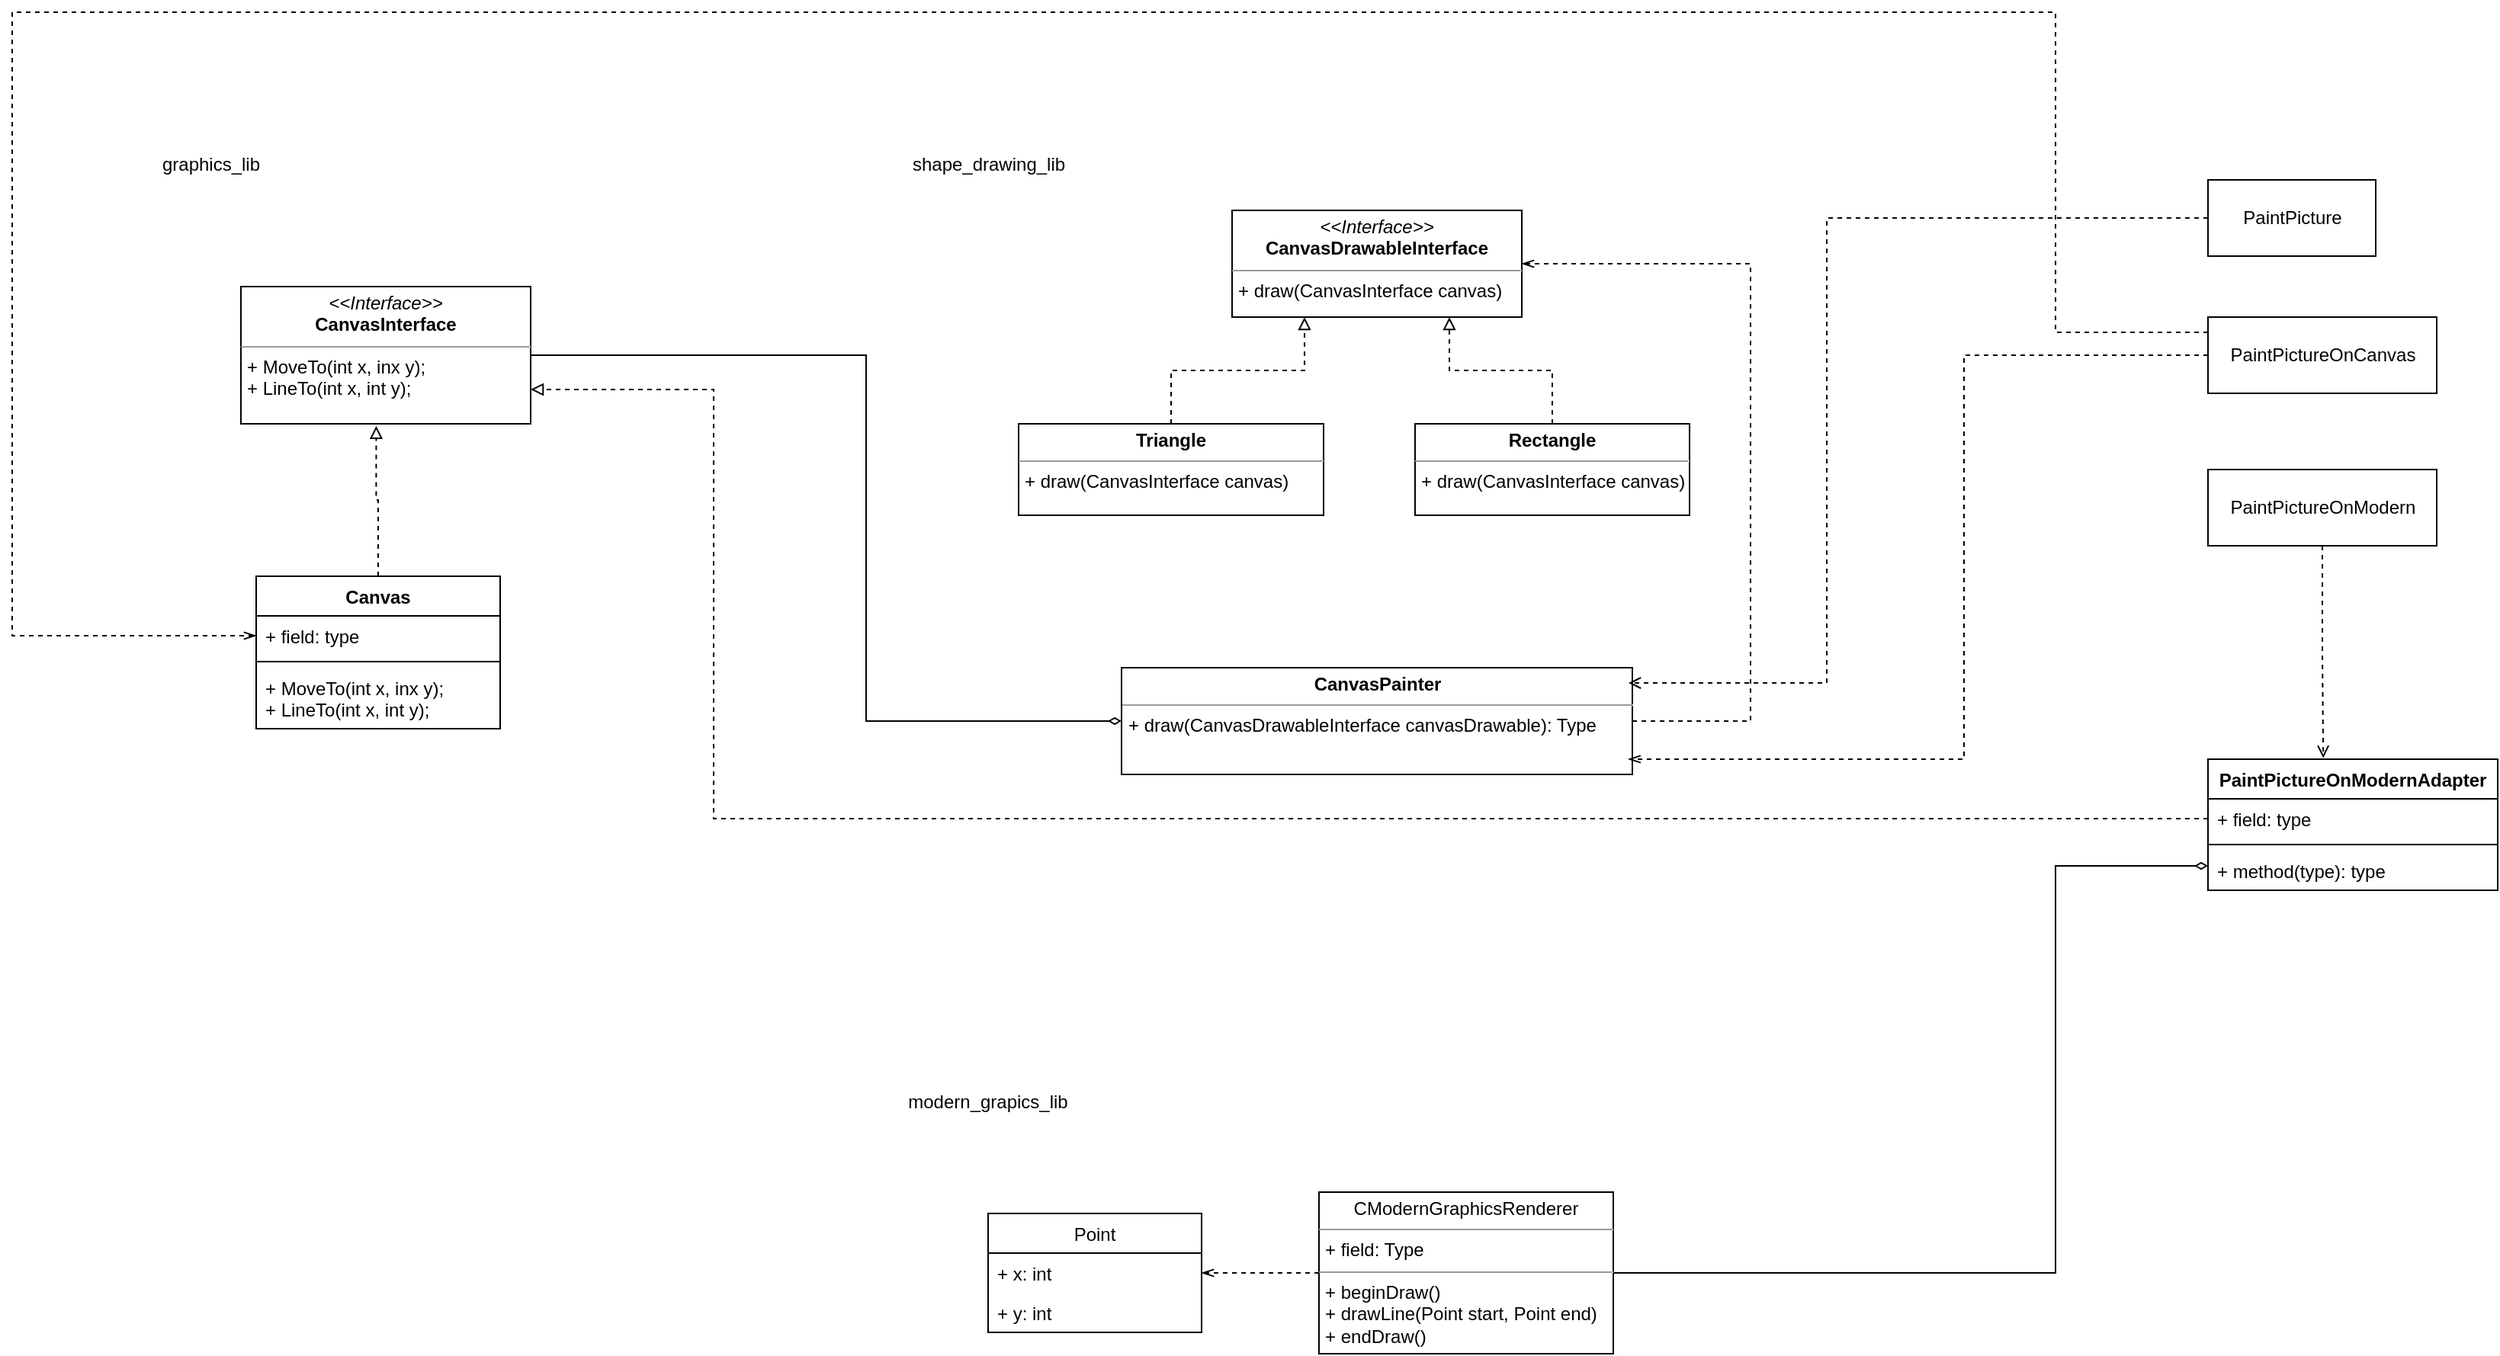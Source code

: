 <mxfile version="17.4.6" type="github">
  <diagram id="C5RBs43oDa-KdzZeNtuy" name="Page-1">
    <mxGraphModel dx="2858" dy="2303" grid="1" gridSize="10" guides="1" tooltips="1" connect="1" arrows="1" fold="1" page="1" pageScale="1" pageWidth="827" pageHeight="1169" math="0" shadow="0">
      <root>
        <mxCell id="WIyWlLk6GJQsqaUBKTNV-0" />
        <mxCell id="WIyWlLk6GJQsqaUBKTNV-1" parent="WIyWlLk6GJQsqaUBKTNV-0" />
        <mxCell id="w26-jd_fZ5yCgCjcOmdc-0" value="&lt;p style=&quot;margin: 0px ; margin-top: 4px ; text-align: center&quot;&gt;&lt;i&gt;&amp;lt;&amp;lt;Interface&amp;gt;&amp;gt;&lt;/i&gt;&lt;br&gt;&lt;b&gt;CanvasInterface&lt;/b&gt;&lt;/p&gt;&lt;hr size=&quot;1&quot;&gt;&lt;p style=&quot;margin: 0px ; margin-left: 4px&quot;&gt;+ MoveTo(int x, inx y);&lt;br&gt;+ LineTo(int x, int y);&lt;/p&gt;" style="verticalAlign=top;align=left;overflow=fill;fontSize=12;fontFamily=Helvetica;html=1;" parent="WIyWlLk6GJQsqaUBKTNV-1" vertex="1">
          <mxGeometry x="150" y="70" width="190" height="90" as="geometry" />
        </mxCell>
        <mxCell id="w26-jd_fZ5yCgCjcOmdc-5" style="edgeStyle=orthogonalEdgeStyle;rounded=0;orthogonalLoop=1;jettySize=auto;html=1;entryX=0.467;entryY=1.016;entryDx=0;entryDy=0;entryPerimeter=0;dashed=1;endArrow=block;endFill=0;" parent="WIyWlLk6GJQsqaUBKTNV-1" source="w26-jd_fZ5yCgCjcOmdc-1" target="w26-jd_fZ5yCgCjcOmdc-0" edge="1">
          <mxGeometry relative="1" as="geometry" />
        </mxCell>
        <mxCell id="w26-jd_fZ5yCgCjcOmdc-1" value="Canvas" style="swimlane;fontStyle=1;align=center;verticalAlign=top;childLayout=stackLayout;horizontal=1;startSize=26;horizontalStack=0;resizeParent=1;resizeParentMax=0;resizeLast=0;collapsible=1;marginBottom=0;" parent="WIyWlLk6GJQsqaUBKTNV-1" vertex="1">
          <mxGeometry x="160" y="260" width="160" height="100" as="geometry" />
        </mxCell>
        <mxCell id="w26-jd_fZ5yCgCjcOmdc-2" value="+ field: type" style="text;strokeColor=none;fillColor=none;align=left;verticalAlign=top;spacingLeft=4;spacingRight=4;overflow=hidden;rotatable=0;points=[[0,0.5],[1,0.5]];portConstraint=eastwest;" parent="w26-jd_fZ5yCgCjcOmdc-1" vertex="1">
          <mxGeometry y="26" width="160" height="26" as="geometry" />
        </mxCell>
        <mxCell id="w26-jd_fZ5yCgCjcOmdc-3" value="" style="line;strokeWidth=1;fillColor=none;align=left;verticalAlign=middle;spacingTop=-1;spacingLeft=3;spacingRight=3;rotatable=0;labelPosition=right;points=[];portConstraint=eastwest;" parent="w26-jd_fZ5yCgCjcOmdc-1" vertex="1">
          <mxGeometry y="52" width="160" height="8" as="geometry" />
        </mxCell>
        <mxCell id="w26-jd_fZ5yCgCjcOmdc-4" value="+ MoveTo(int x, inx y);&#xa;+ LineTo(int x, int y);" style="text;strokeColor=none;fillColor=none;align=left;verticalAlign=top;spacingLeft=4;spacingRight=4;overflow=hidden;rotatable=0;points=[[0,0.5],[1,0.5]];portConstraint=eastwest;" parent="w26-jd_fZ5yCgCjcOmdc-1" vertex="1">
          <mxGeometry y="60" width="160" height="40" as="geometry" />
        </mxCell>
        <mxCell id="w26-jd_fZ5yCgCjcOmdc-7" value="graphics_lib" style="text;html=1;align=center;verticalAlign=middle;resizable=0;points=[];autosize=1;strokeColor=none;fillColor=none;" parent="WIyWlLk6GJQsqaUBKTNV-1" vertex="1">
          <mxGeometry x="90" y="-20" width="80" height="20" as="geometry" />
        </mxCell>
        <mxCell id="w26-jd_fZ5yCgCjcOmdc-8" value="&lt;p style=&quot;margin: 0px ; margin-top: 4px ; text-align: center&quot;&gt;&lt;i&gt;&amp;lt;&amp;lt;Interface&amp;gt;&amp;gt;&lt;/i&gt;&lt;br&gt;&lt;b&gt;CanvasDrawableInterface&lt;/b&gt;&lt;/p&gt;&lt;hr size=&quot;1&quot;&gt;&lt;p style=&quot;margin: 0px ; margin-left: 4px&quot;&gt;+ draw(&lt;span style=&quot;text-align: center&quot;&gt;CanvasInterface&amp;nbsp;&lt;/span&gt;canvas)&lt;/p&gt;" style="verticalAlign=top;align=left;overflow=fill;fontSize=12;fontFamily=Helvetica;html=1;fillColor=none;" parent="WIyWlLk6GJQsqaUBKTNV-1" vertex="1">
          <mxGeometry x="800" y="20" width="190" height="70" as="geometry" />
        </mxCell>
        <mxCell id="w26-jd_fZ5yCgCjcOmdc-11" style="edgeStyle=orthogonalEdgeStyle;rounded=0;orthogonalLoop=1;jettySize=auto;html=1;entryX=0.25;entryY=1;entryDx=0;entryDy=0;dashed=1;endArrow=block;endFill=0;" parent="WIyWlLk6GJQsqaUBKTNV-1" source="w26-jd_fZ5yCgCjcOmdc-9" target="w26-jd_fZ5yCgCjcOmdc-8" edge="1">
          <mxGeometry relative="1" as="geometry" />
        </mxCell>
        <mxCell id="w26-jd_fZ5yCgCjcOmdc-9" value="&lt;p style=&quot;margin: 0px ; margin-top: 4px ; text-align: center&quot;&gt;&lt;b&gt;Triangle&lt;/b&gt;&lt;/p&gt;&lt;hr size=&quot;1&quot;&gt;&lt;p style=&quot;margin: 0px ; margin-left: 4px&quot;&gt;+ draw(&lt;span style=&quot;text-align: center&quot;&gt;CanvasInterface&amp;nbsp;&lt;/span&gt;canvas)&lt;/p&gt;" style="verticalAlign=top;align=left;overflow=fill;fontSize=12;fontFamily=Helvetica;html=1;fillColor=none;" parent="WIyWlLk6GJQsqaUBKTNV-1" vertex="1">
          <mxGeometry x="660" y="160" width="200" height="60" as="geometry" />
        </mxCell>
        <mxCell id="w26-jd_fZ5yCgCjcOmdc-12" style="edgeStyle=orthogonalEdgeStyle;rounded=0;orthogonalLoop=1;jettySize=auto;html=1;entryX=0.75;entryY=1;entryDx=0;entryDy=0;dashed=1;endArrow=block;endFill=0;" parent="WIyWlLk6GJQsqaUBKTNV-1" source="w26-jd_fZ5yCgCjcOmdc-10" target="w26-jd_fZ5yCgCjcOmdc-8" edge="1">
          <mxGeometry relative="1" as="geometry" />
        </mxCell>
        <mxCell id="w26-jd_fZ5yCgCjcOmdc-10" value="&lt;p style=&quot;margin: 0px ; margin-top: 4px ; text-align: center&quot;&gt;&lt;b&gt;Rectangle&lt;/b&gt;&lt;/p&gt;&lt;hr size=&quot;1&quot;&gt;&lt;p style=&quot;margin: 0px ; margin-left: 4px&quot;&gt;+ draw(&lt;span style=&quot;text-align: center&quot;&gt;CanvasInterface&amp;nbsp;&lt;/span&gt;canvas)&lt;/p&gt;" style="verticalAlign=top;align=left;overflow=fill;fontSize=12;fontFamily=Helvetica;html=1;fillColor=none;" parent="WIyWlLk6GJQsqaUBKTNV-1" vertex="1">
          <mxGeometry x="920" y="160" width="180" height="60" as="geometry" />
        </mxCell>
        <mxCell id="w26-jd_fZ5yCgCjcOmdc-14" style="edgeStyle=orthogonalEdgeStyle;rounded=0;orthogonalLoop=1;jettySize=auto;html=1;endArrow=diamondThin;endFill=0;exitX=1;exitY=0.5;exitDx=0;exitDy=0;" parent="WIyWlLk6GJQsqaUBKTNV-1" source="w26-jd_fZ5yCgCjcOmdc-0" target="w26-jd_fZ5yCgCjcOmdc-13" edge="1">
          <mxGeometry relative="1" as="geometry">
            <Array as="points">
              <mxPoint x="560" y="115" />
              <mxPoint x="560" y="355" />
            </Array>
          </mxGeometry>
        </mxCell>
        <mxCell id="w26-jd_fZ5yCgCjcOmdc-15" style="edgeStyle=orthogonalEdgeStyle;rounded=0;orthogonalLoop=1;jettySize=auto;html=1;entryX=1;entryY=0.5;entryDx=0;entryDy=0;endArrow=openThin;endFill=0;dashed=1;" parent="WIyWlLk6GJQsqaUBKTNV-1" source="w26-jd_fZ5yCgCjcOmdc-13" target="w26-jd_fZ5yCgCjcOmdc-8" edge="1">
          <mxGeometry relative="1" as="geometry">
            <Array as="points">
              <mxPoint x="1140" y="355" />
              <mxPoint x="1140" y="55" />
            </Array>
          </mxGeometry>
        </mxCell>
        <mxCell id="w26-jd_fZ5yCgCjcOmdc-13" value="&lt;p style=&quot;margin: 0px ; margin-top: 4px ; text-align: center&quot;&gt;&lt;b&gt;CanvasPainter&lt;/b&gt;&lt;/p&gt;&lt;hr size=&quot;1&quot;&gt;&lt;p style=&quot;margin: 0px ; margin-left: 4px&quot;&gt;+ draw(CanvasDrawableInterface canvasDrawable&lt;span&gt;): Type&lt;/span&gt;&lt;/p&gt;" style="verticalAlign=top;align=left;overflow=fill;fontSize=12;fontFamily=Helvetica;html=1;fillColor=none;" parent="WIyWlLk6GJQsqaUBKTNV-1" vertex="1">
          <mxGeometry x="727.5" y="320" width="335" height="70" as="geometry" />
        </mxCell>
        <mxCell id="w26-jd_fZ5yCgCjcOmdc-17" value="shape_drawing_lib" style="text;html=1;align=center;verticalAlign=middle;resizable=0;points=[];autosize=1;strokeColor=none;fillColor=none;" parent="WIyWlLk6GJQsqaUBKTNV-1" vertex="1">
          <mxGeometry x="580" y="-20" width="120" height="20" as="geometry" />
        </mxCell>
        <mxCell id="w26-jd_fZ5yCgCjcOmdc-18" value="Point" style="swimlane;fontStyle=0;childLayout=stackLayout;horizontal=1;startSize=26;fillColor=none;horizontalStack=0;resizeParent=1;resizeParentMax=0;resizeLast=0;collapsible=1;marginBottom=0;" parent="WIyWlLk6GJQsqaUBKTNV-1" vertex="1">
          <mxGeometry x="640" y="678" width="140" height="78" as="geometry" />
        </mxCell>
        <mxCell id="w26-jd_fZ5yCgCjcOmdc-19" value="+ x: int" style="text;strokeColor=none;fillColor=none;align=left;verticalAlign=top;spacingLeft=4;spacingRight=4;overflow=hidden;rotatable=0;points=[[0,0.5],[1,0.5]];portConstraint=eastwest;" parent="w26-jd_fZ5yCgCjcOmdc-18" vertex="1">
          <mxGeometry y="26" width="140" height="26" as="geometry" />
        </mxCell>
        <mxCell id="w26-jd_fZ5yCgCjcOmdc-20" value="+ y: int" style="text;strokeColor=none;fillColor=none;align=left;verticalAlign=top;spacingLeft=4;spacingRight=4;overflow=hidden;rotatable=0;points=[[0,0.5],[1,0.5]];portConstraint=eastwest;" parent="w26-jd_fZ5yCgCjcOmdc-18" vertex="1">
          <mxGeometry y="52" width="140" height="26" as="geometry" />
        </mxCell>
        <mxCell id="w26-jd_fZ5yCgCjcOmdc-35" style="edgeStyle=orthogonalEdgeStyle;rounded=0;orthogonalLoop=1;jettySize=auto;html=1;entryX=1;entryY=0.5;entryDx=0;entryDy=0;endArrow=openThin;endFill=0;dashed=1;" parent="WIyWlLk6GJQsqaUBKTNV-1" source="w26-jd_fZ5yCgCjcOmdc-34" target="w26-jd_fZ5yCgCjcOmdc-19" edge="1">
          <mxGeometry relative="1" as="geometry" />
        </mxCell>
        <mxCell id="w26-jd_fZ5yCgCjcOmdc-34" value="&lt;p style=&quot;margin: 0px ; margin-top: 4px ; text-align: center&quot;&gt;CModernGraphicsRenderer&lt;br&gt;&lt;/p&gt;&lt;hr size=&quot;1&quot;&gt;&lt;p style=&quot;margin: 0px ; margin-left: 4px&quot;&gt;+ field: Type&lt;/p&gt;&lt;hr size=&quot;1&quot;&gt;&lt;p style=&quot;margin: 0px ; margin-left: 4px&quot;&gt;+ b&lt;span style=&quot;text-align: center&quot;&gt;eginDraw&lt;/span&gt;()&lt;/p&gt;&lt;p style=&quot;margin: 0px ; margin-left: 4px&quot;&gt;+ drawLine(Point start, Point end)&lt;/p&gt;&lt;p style=&quot;margin: 0px ; margin-left: 4px&quot;&gt;+ endDraw()&lt;/p&gt;" style="verticalAlign=top;align=left;overflow=fill;fontSize=12;fontFamily=Helvetica;html=1;fillColor=none;" parent="WIyWlLk6GJQsqaUBKTNV-1" vertex="1">
          <mxGeometry x="857" y="664" width="193" height="106" as="geometry" />
        </mxCell>
        <mxCell id="w26-jd_fZ5yCgCjcOmdc-37" value="modern_grapics_lib" style="text;html=1;strokeColor=none;fillColor=none;align=center;verticalAlign=middle;whiteSpace=wrap;rounded=0;" parent="WIyWlLk6GJQsqaUBKTNV-1" vertex="1">
          <mxGeometry x="580" y="590" width="120" height="30" as="geometry" />
        </mxCell>
        <mxCell id="w26-jd_fZ5yCgCjcOmdc-51" style="edgeStyle=orthogonalEdgeStyle;rounded=0;orthogonalLoop=1;jettySize=auto;html=1;endArrow=open;endFill=0;dashed=1;" parent="WIyWlLk6GJQsqaUBKTNV-1" source="w26-jd_fZ5yCgCjcOmdc-38" edge="1">
          <mxGeometry relative="1" as="geometry">
            <mxPoint x="1060" y="330" as="targetPoint" />
            <Array as="points">
              <mxPoint x="1190" y="25" />
              <mxPoint x="1190" y="330" />
              <mxPoint x="1060" y="330" />
            </Array>
          </mxGeometry>
        </mxCell>
        <mxCell id="w26-jd_fZ5yCgCjcOmdc-38" value="PaintPicture" style="html=1;fillColor=none;" parent="WIyWlLk6GJQsqaUBKTNV-1" vertex="1">
          <mxGeometry x="1440" width="110" height="50" as="geometry" />
        </mxCell>
        <mxCell id="w26-jd_fZ5yCgCjcOmdc-47" style="edgeStyle=orthogonalEdgeStyle;rounded=0;orthogonalLoop=1;jettySize=auto;html=1;entryX=0.727;entryY=0.76;entryDx=0;entryDy=0;entryPerimeter=0;endArrow=openThin;endFill=0;dashed=1;" parent="WIyWlLk6GJQsqaUBKTNV-1" source="w26-jd_fZ5yCgCjcOmdc-39" edge="1">
          <mxGeometry relative="1" as="geometry">
            <mxPoint x="1059.82" y="380" as="targetPoint" />
            <Array as="points">
              <mxPoint x="1280" y="115" />
              <mxPoint x="1280" y="380" />
            </Array>
          </mxGeometry>
        </mxCell>
        <mxCell id="w26-jd_fZ5yCgCjcOmdc-48" style="edgeStyle=orthogonalEdgeStyle;rounded=0;orthogonalLoop=1;jettySize=auto;html=1;endArrow=openThin;endFill=0;dashed=1;" parent="WIyWlLk6GJQsqaUBKTNV-1" source="w26-jd_fZ5yCgCjcOmdc-39" target="w26-jd_fZ5yCgCjcOmdc-2" edge="1">
          <mxGeometry relative="1" as="geometry">
            <Array as="points">
              <mxPoint x="1340" y="100" />
              <mxPoint x="1340" y="-110" />
              <mxPoint y="-110" />
              <mxPoint y="299" />
            </Array>
          </mxGeometry>
        </mxCell>
        <mxCell id="w26-jd_fZ5yCgCjcOmdc-39" value="PaintPictureOnCanvas" style="html=1;fillColor=none;" parent="WIyWlLk6GJQsqaUBKTNV-1" vertex="1">
          <mxGeometry x="1440" y="90" width="150" height="50" as="geometry" />
        </mxCell>
        <mxCell id="w26-jd_fZ5yCgCjcOmdc-50" style="edgeStyle=orthogonalEdgeStyle;rounded=0;orthogonalLoop=1;jettySize=auto;html=1;entryX=0.398;entryY=-0.009;entryDx=0;entryDy=0;entryPerimeter=0;endArrow=open;endFill=0;dashed=1;" parent="WIyWlLk6GJQsqaUBKTNV-1" source="w26-jd_fZ5yCgCjcOmdc-40" target="w26-jd_fZ5yCgCjcOmdc-42" edge="1">
          <mxGeometry relative="1" as="geometry" />
        </mxCell>
        <mxCell id="w26-jd_fZ5yCgCjcOmdc-40" value="PaintPictureOnModern" style="html=1;fillColor=none;" parent="WIyWlLk6GJQsqaUBKTNV-1" vertex="1">
          <mxGeometry x="1440" y="190" width="150" height="50" as="geometry" />
        </mxCell>
        <mxCell id="w26-jd_fZ5yCgCjcOmdc-42" value="PaintPictureOnModernAdapter" style="swimlane;fontStyle=1;align=center;verticalAlign=top;childLayout=stackLayout;horizontal=1;startSize=26;horizontalStack=0;resizeParent=1;resizeParentMax=0;resizeLast=0;collapsible=1;marginBottom=0;fillColor=none;" parent="WIyWlLk6GJQsqaUBKTNV-1" vertex="1">
          <mxGeometry x="1440" y="380" width="190" height="86" as="geometry" />
        </mxCell>
        <mxCell id="w26-jd_fZ5yCgCjcOmdc-43" value="+ field: type" style="text;strokeColor=none;fillColor=none;align=left;verticalAlign=top;spacingLeft=4;spacingRight=4;overflow=hidden;rotatable=0;points=[[0,0.5],[1,0.5]];portConstraint=eastwest;" parent="w26-jd_fZ5yCgCjcOmdc-42" vertex="1">
          <mxGeometry y="26" width="190" height="26" as="geometry" />
        </mxCell>
        <mxCell id="w26-jd_fZ5yCgCjcOmdc-44" value="" style="line;strokeWidth=1;fillColor=none;align=left;verticalAlign=middle;spacingTop=-1;spacingLeft=3;spacingRight=3;rotatable=0;labelPosition=right;points=[];portConstraint=eastwest;" parent="w26-jd_fZ5yCgCjcOmdc-42" vertex="1">
          <mxGeometry y="52" width="190" height="8" as="geometry" />
        </mxCell>
        <mxCell id="w26-jd_fZ5yCgCjcOmdc-45" value="+ method(type): type" style="text;strokeColor=none;fillColor=none;align=left;verticalAlign=top;spacingLeft=4;spacingRight=4;overflow=hidden;rotatable=0;points=[[0,0.5],[1,0.5]];portConstraint=eastwest;" parent="w26-jd_fZ5yCgCjcOmdc-42" vertex="1">
          <mxGeometry y="60" width="190" height="26" as="geometry" />
        </mxCell>
        <mxCell id="w26-jd_fZ5yCgCjcOmdc-49" style="edgeStyle=orthogonalEdgeStyle;rounded=0;orthogonalLoop=1;jettySize=auto;html=1;endArrow=diamondThin;endFill=0;exitX=1;exitY=0.5;exitDx=0;exitDy=0;" parent="WIyWlLk6GJQsqaUBKTNV-1" source="w26-jd_fZ5yCgCjcOmdc-34" edge="1">
          <mxGeometry relative="1" as="geometry">
            <Array as="points">
              <mxPoint x="1340" y="717" />
              <mxPoint x="1340" y="450" />
              <mxPoint x="1440" y="450" />
            </Array>
            <mxPoint x="1440" y="450" as="targetPoint" />
          </mxGeometry>
        </mxCell>
        <mxCell id="7zCZkR6j8R67EakEaH-I-1" style="edgeStyle=orthogonalEdgeStyle;rounded=0;orthogonalLoop=1;jettySize=auto;html=1;entryX=1;entryY=0.75;entryDx=0;entryDy=0;dashed=1;endArrow=block;endFill=0;" edge="1" parent="WIyWlLk6GJQsqaUBKTNV-1" source="w26-jd_fZ5yCgCjcOmdc-43" target="w26-jd_fZ5yCgCjcOmdc-0">
          <mxGeometry relative="1" as="geometry">
            <Array as="points">
              <mxPoint x="460" y="419" />
              <mxPoint x="460" y="138" />
            </Array>
          </mxGeometry>
        </mxCell>
      </root>
    </mxGraphModel>
  </diagram>
</mxfile>
